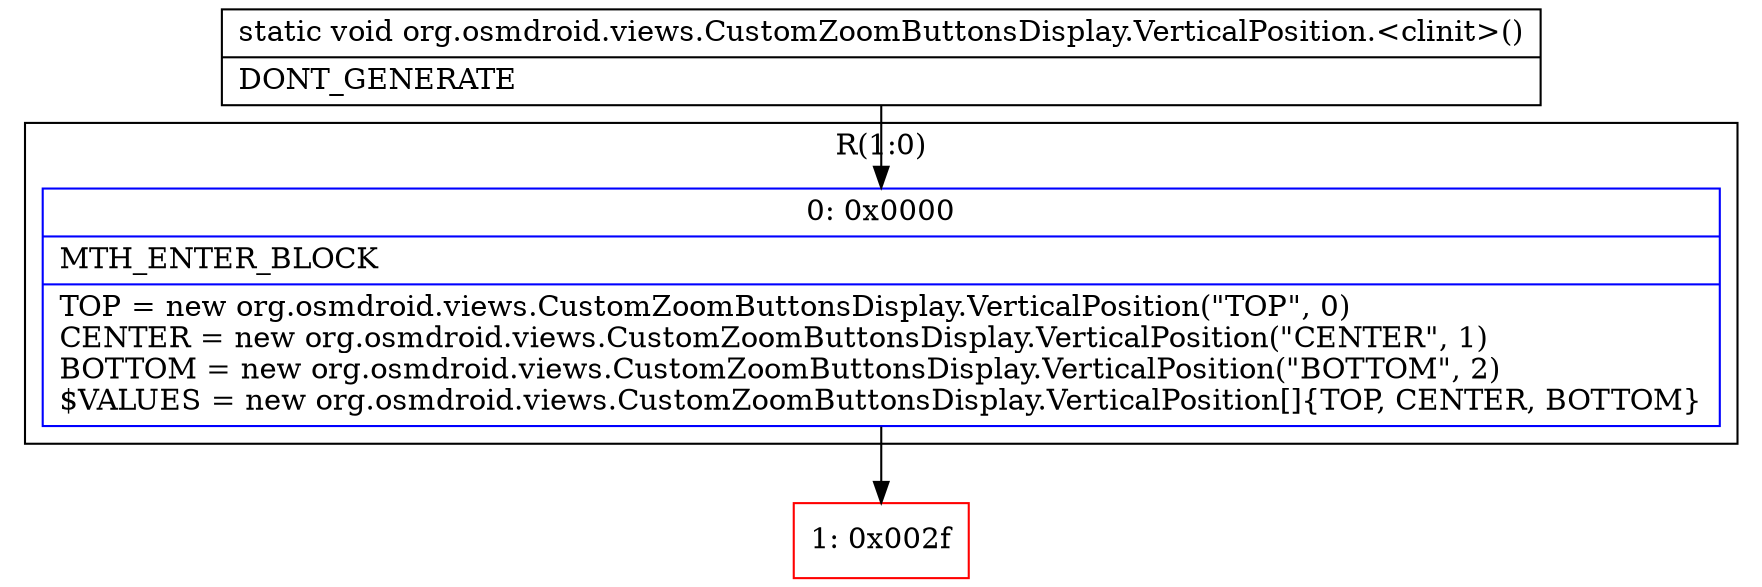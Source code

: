 digraph "CFG fororg.osmdroid.views.CustomZoomButtonsDisplay.VerticalPosition.\<clinit\>()V" {
subgraph cluster_Region_29357724 {
label = "R(1:0)";
node [shape=record,color=blue];
Node_0 [shape=record,label="{0\:\ 0x0000|MTH_ENTER_BLOCK\l|TOP = new org.osmdroid.views.CustomZoomButtonsDisplay.VerticalPosition(\"TOP\", 0)\lCENTER = new org.osmdroid.views.CustomZoomButtonsDisplay.VerticalPosition(\"CENTER\", 1)\lBOTTOM = new org.osmdroid.views.CustomZoomButtonsDisplay.VerticalPosition(\"BOTTOM\", 2)\l$VALUES = new org.osmdroid.views.CustomZoomButtonsDisplay.VerticalPosition[]\{TOP, CENTER, BOTTOM\}\l}"];
}
Node_1 [shape=record,color=red,label="{1\:\ 0x002f}"];
MethodNode[shape=record,label="{static void org.osmdroid.views.CustomZoomButtonsDisplay.VerticalPosition.\<clinit\>()  | DONT_GENERATE\l}"];
MethodNode -> Node_0;
Node_0 -> Node_1;
}

